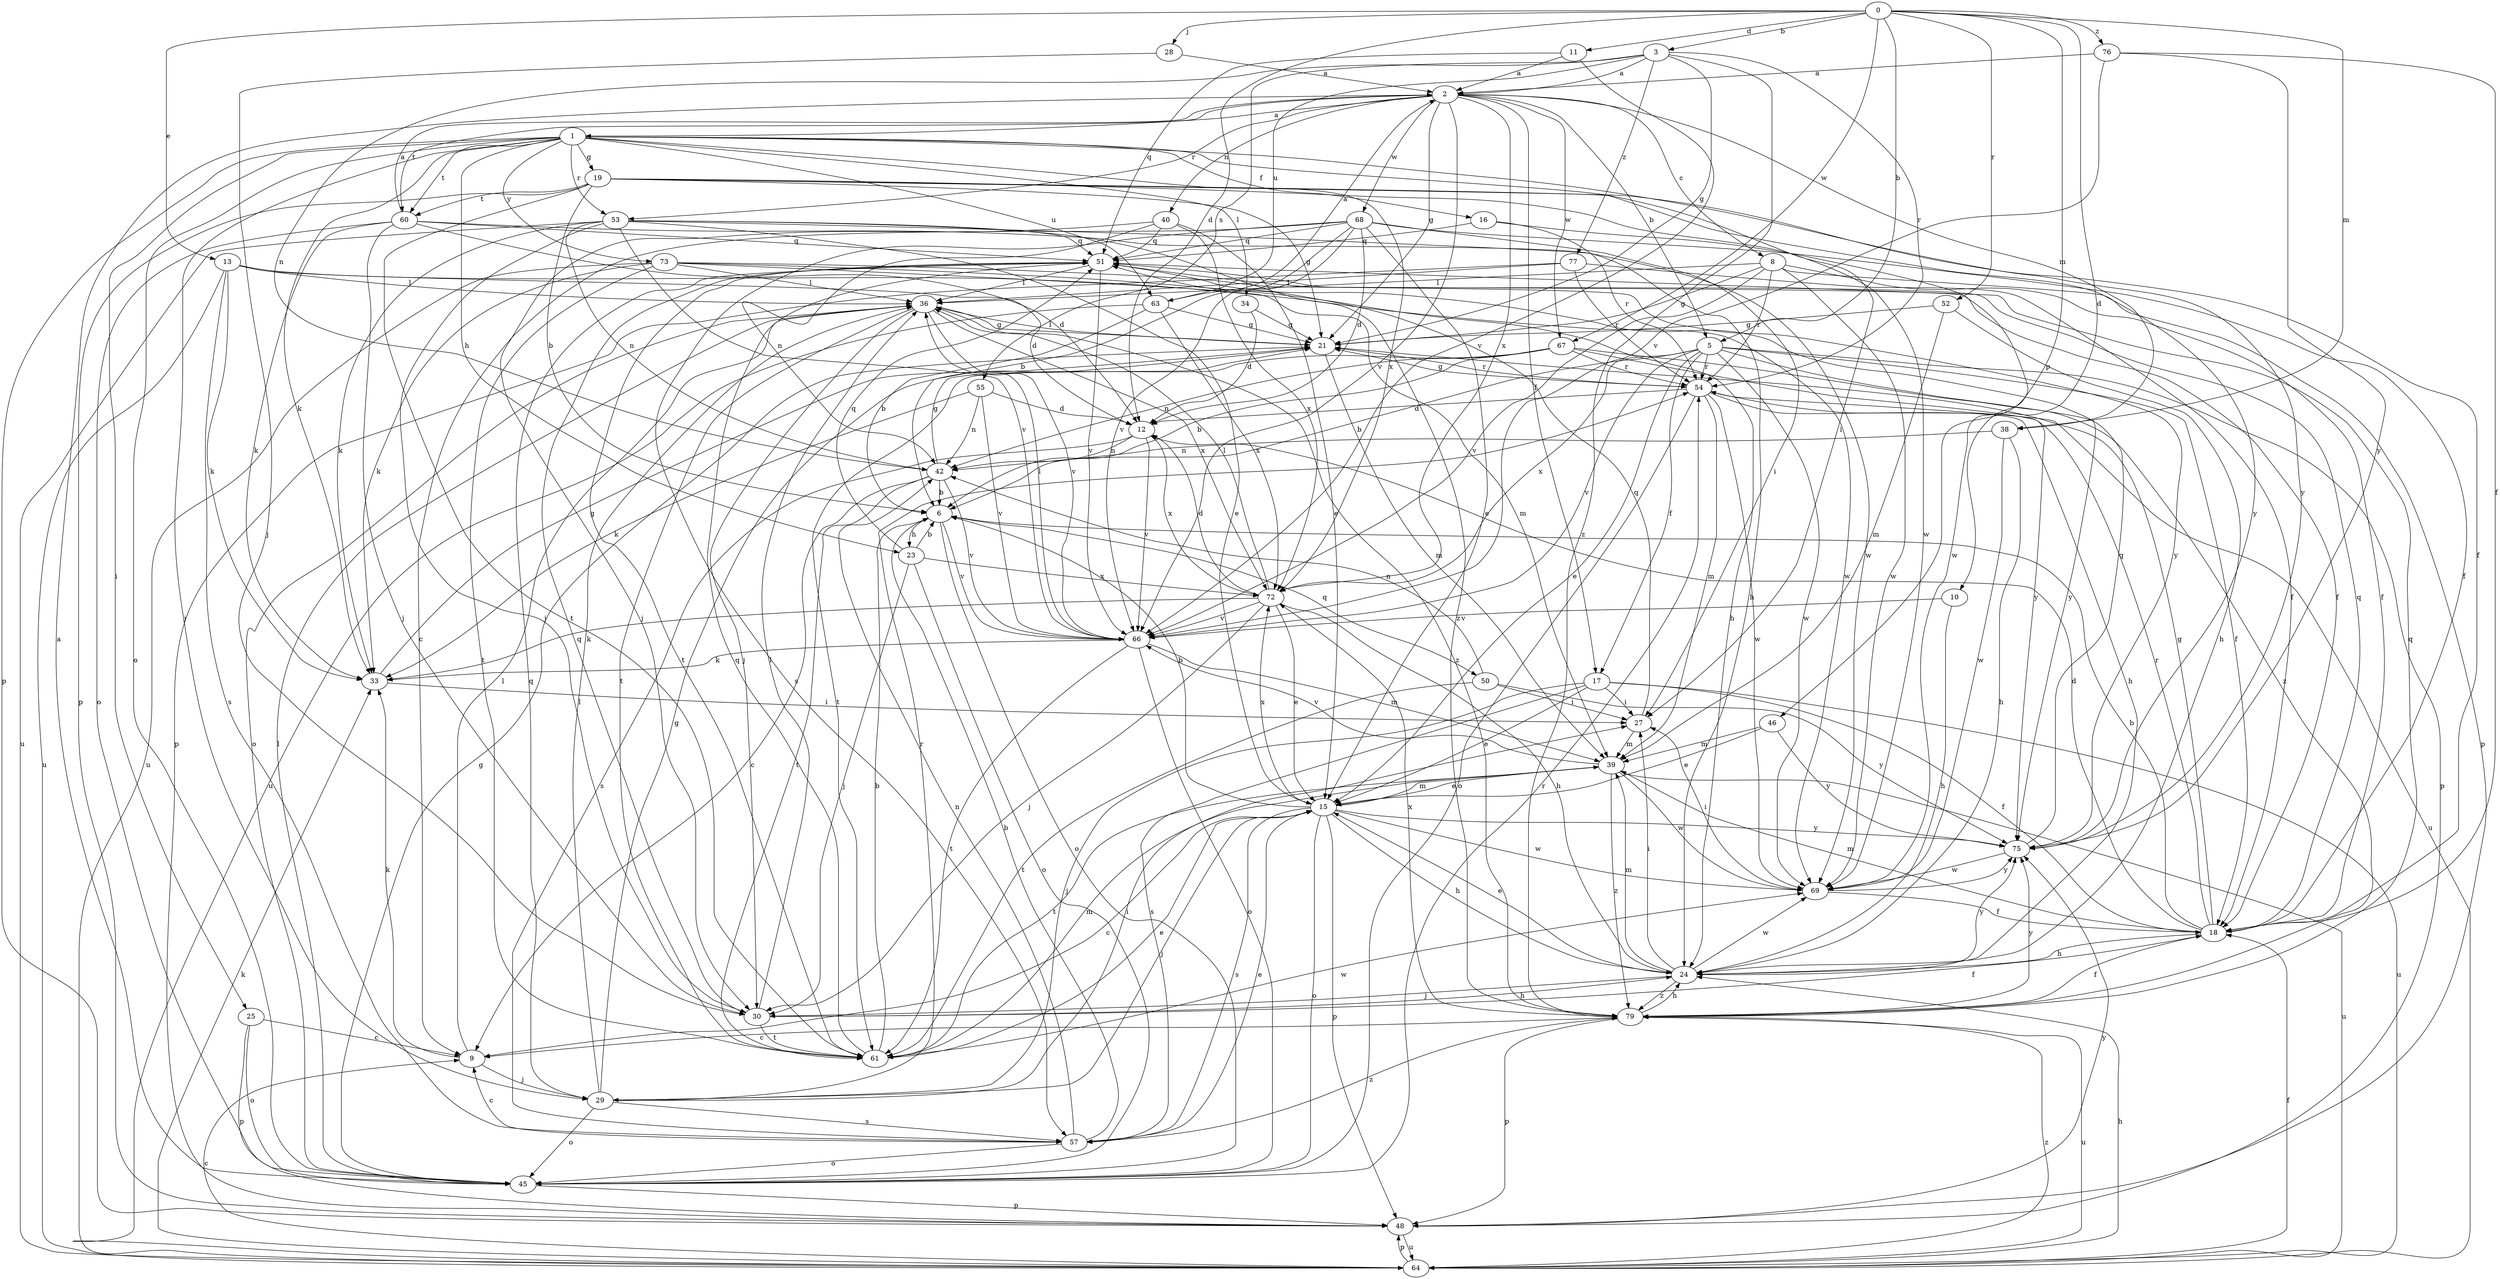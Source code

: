 strict digraph  {
0;
1;
2;
3;
5;
6;
8;
9;
10;
11;
12;
13;
15;
16;
17;
18;
19;
21;
23;
24;
25;
27;
28;
29;
30;
33;
34;
36;
38;
39;
40;
42;
45;
46;
48;
50;
51;
52;
53;
54;
55;
57;
60;
61;
63;
64;
66;
67;
68;
69;
72;
73;
75;
76;
77;
79;
0 -> 3  [label=b];
0 -> 5  [label=b];
0 -> 10  [label=d];
0 -> 11  [label=d];
0 -> 12  [label=d];
0 -> 13  [label=e];
0 -> 28  [label=j];
0 -> 38  [label=m];
0 -> 46  [label=p];
0 -> 52  [label=r];
0 -> 67  [label=w];
0 -> 76  [label=z];
1 -> 16  [label=f];
1 -> 19  [label=g];
1 -> 23  [label=h];
1 -> 25  [label=i];
1 -> 27  [label=i];
1 -> 29  [label=j];
1 -> 33  [label=k];
1 -> 34  [label=l];
1 -> 45  [label=o];
1 -> 48  [label=p];
1 -> 53  [label=r];
1 -> 60  [label=t];
1 -> 63  [label=u];
1 -> 72  [label=x];
1 -> 73  [label=y];
1 -> 75  [label=y];
2 -> 1  [label=a];
2 -> 5  [label=b];
2 -> 8  [label=c];
2 -> 17  [label=f];
2 -> 21  [label=g];
2 -> 38  [label=m];
2 -> 40  [label=n];
2 -> 53  [label=r];
2 -> 60  [label=t];
2 -> 66  [label=v];
2 -> 67  [label=w];
2 -> 68  [label=w];
2 -> 72  [label=x];
3 -> 2  [label=a];
3 -> 21  [label=g];
3 -> 42  [label=n];
3 -> 54  [label=r];
3 -> 55  [label=s];
3 -> 63  [label=u];
3 -> 77  [label=z];
3 -> 79  [label=z];
5 -> 6  [label=b];
5 -> 15  [label=e];
5 -> 17  [label=f];
5 -> 18  [label=f];
5 -> 48  [label=p];
5 -> 54  [label=r];
5 -> 66  [label=v];
5 -> 69  [label=w];
5 -> 72  [label=x];
5 -> 75  [label=y];
6 -> 23  [label=h];
6 -> 45  [label=o];
6 -> 50  [label=q];
6 -> 66  [label=v];
8 -> 18  [label=f];
8 -> 21  [label=g];
8 -> 36  [label=l];
8 -> 48  [label=p];
8 -> 54  [label=r];
8 -> 66  [label=v];
8 -> 69  [label=w];
9 -> 29  [label=j];
9 -> 33  [label=k];
9 -> 36  [label=l];
10 -> 24  [label=h];
10 -> 66  [label=v];
11 -> 2  [label=a];
11 -> 51  [label=q];
11 -> 66  [label=v];
12 -> 42  [label=n];
12 -> 57  [label=s];
12 -> 66  [label=v];
12 -> 72  [label=x];
13 -> 12  [label=d];
13 -> 33  [label=k];
13 -> 36  [label=l];
13 -> 57  [label=s];
13 -> 64  [label=u];
13 -> 69  [label=w];
15 -> 6  [label=b];
15 -> 9  [label=c];
15 -> 24  [label=h];
15 -> 29  [label=j];
15 -> 39  [label=m];
15 -> 45  [label=o];
15 -> 48  [label=p];
15 -> 57  [label=s];
15 -> 69  [label=w];
15 -> 72  [label=x];
15 -> 75  [label=y];
16 -> 51  [label=q];
16 -> 54  [label=r];
16 -> 69  [label=w];
17 -> 15  [label=e];
17 -> 18  [label=f];
17 -> 27  [label=i];
17 -> 29  [label=j];
17 -> 57  [label=s];
17 -> 64  [label=u];
18 -> 6  [label=b];
18 -> 12  [label=d];
18 -> 21  [label=g];
18 -> 24  [label=h];
18 -> 39  [label=m];
18 -> 51  [label=q];
18 -> 54  [label=r];
19 -> 6  [label=b];
19 -> 18  [label=f];
19 -> 21  [label=g];
19 -> 48  [label=p];
19 -> 60  [label=t];
19 -> 61  [label=t];
19 -> 69  [label=w];
19 -> 75  [label=y];
21 -> 36  [label=l];
21 -> 39  [label=m];
21 -> 54  [label=r];
23 -> 6  [label=b];
23 -> 30  [label=j];
23 -> 45  [label=o];
23 -> 51  [label=q];
23 -> 72  [label=x];
24 -> 15  [label=e];
24 -> 27  [label=i];
24 -> 30  [label=j];
24 -> 39  [label=m];
24 -> 69  [label=w];
24 -> 75  [label=y];
24 -> 79  [label=z];
25 -> 9  [label=c];
25 -> 45  [label=o];
25 -> 48  [label=p];
27 -> 39  [label=m];
27 -> 51  [label=q];
28 -> 2  [label=a];
28 -> 30  [label=j];
29 -> 21  [label=g];
29 -> 27  [label=i];
29 -> 36  [label=l];
29 -> 45  [label=o];
29 -> 51  [label=q];
29 -> 54  [label=r];
29 -> 57  [label=s];
30 -> 18  [label=f];
30 -> 24  [label=h];
30 -> 36  [label=l];
30 -> 51  [label=q];
30 -> 61  [label=t];
33 -> 21  [label=g];
33 -> 27  [label=i];
34 -> 12  [label=d];
34 -> 21  [label=g];
36 -> 21  [label=g];
36 -> 30  [label=j];
36 -> 45  [label=o];
36 -> 61  [label=t];
36 -> 66  [label=v];
36 -> 72  [label=x];
36 -> 79  [label=z];
38 -> 24  [label=h];
38 -> 42  [label=n];
38 -> 69  [label=w];
39 -> 15  [label=e];
39 -> 61  [label=t];
39 -> 64  [label=u];
39 -> 66  [label=v];
39 -> 69  [label=w];
39 -> 79  [label=z];
40 -> 15  [label=e];
40 -> 30  [label=j];
40 -> 42  [label=n];
40 -> 51  [label=q];
40 -> 72  [label=x];
42 -> 6  [label=b];
42 -> 9  [label=c];
42 -> 21  [label=g];
42 -> 61  [label=t];
42 -> 66  [label=v];
45 -> 2  [label=a];
45 -> 21  [label=g];
45 -> 36  [label=l];
45 -> 48  [label=p];
45 -> 54  [label=r];
46 -> 15  [label=e];
46 -> 39  [label=m];
46 -> 75  [label=y];
48 -> 64  [label=u];
48 -> 75  [label=y];
50 -> 27  [label=i];
50 -> 42  [label=n];
50 -> 61  [label=t];
50 -> 75  [label=y];
51 -> 36  [label=l];
51 -> 61  [label=t];
51 -> 66  [label=v];
51 -> 75  [label=y];
52 -> 21  [label=g];
52 -> 24  [label=h];
52 -> 39  [label=m];
53 -> 15  [label=e];
53 -> 24  [label=h];
53 -> 30  [label=j];
53 -> 33  [label=k];
53 -> 42  [label=n];
53 -> 51  [label=q];
53 -> 64  [label=u];
53 -> 66  [label=v];
53 -> 79  [label=z];
54 -> 12  [label=d];
54 -> 21  [label=g];
54 -> 24  [label=h];
54 -> 39  [label=m];
54 -> 45  [label=o];
54 -> 64  [label=u];
54 -> 69  [label=w];
55 -> 12  [label=d];
55 -> 33  [label=k];
55 -> 42  [label=n];
55 -> 66  [label=v];
57 -> 6  [label=b];
57 -> 9  [label=c];
57 -> 15  [label=e];
57 -> 42  [label=n];
57 -> 45  [label=o];
57 -> 79  [label=z];
60 -> 2  [label=a];
60 -> 12  [label=d];
60 -> 30  [label=j];
60 -> 33  [label=k];
60 -> 45  [label=o];
60 -> 51  [label=q];
60 -> 69  [label=w];
61 -> 6  [label=b];
61 -> 15  [label=e];
61 -> 39  [label=m];
61 -> 51  [label=q];
61 -> 69  [label=w];
63 -> 2  [label=a];
63 -> 6  [label=b];
63 -> 21  [label=g];
63 -> 64  [label=u];
63 -> 72  [label=x];
64 -> 9  [label=c];
64 -> 18  [label=f];
64 -> 24  [label=h];
64 -> 33  [label=k];
64 -> 48  [label=p];
64 -> 79  [label=z];
66 -> 33  [label=k];
66 -> 36  [label=l];
66 -> 39  [label=m];
66 -> 45  [label=o];
66 -> 61  [label=t];
67 -> 6  [label=b];
67 -> 42  [label=n];
67 -> 54  [label=r];
67 -> 61  [label=t];
67 -> 75  [label=y];
67 -> 79  [label=z];
68 -> 6  [label=b];
68 -> 9  [label=c];
68 -> 12  [label=d];
68 -> 15  [label=e];
68 -> 18  [label=f];
68 -> 27  [label=i];
68 -> 51  [label=q];
68 -> 57  [label=s];
68 -> 66  [label=v];
69 -> 18  [label=f];
69 -> 27  [label=i];
69 -> 75  [label=y];
72 -> 12  [label=d];
72 -> 15  [label=e];
72 -> 24  [label=h];
72 -> 30  [label=j];
72 -> 33  [label=k];
72 -> 36  [label=l];
72 -> 66  [label=v];
73 -> 18  [label=f];
73 -> 24  [label=h];
73 -> 33  [label=k];
73 -> 36  [label=l];
73 -> 39  [label=m];
73 -> 61  [label=t];
73 -> 64  [label=u];
75 -> 51  [label=q];
75 -> 69  [label=w];
76 -> 2  [label=a];
76 -> 18  [label=f];
76 -> 66  [label=v];
76 -> 75  [label=y];
77 -> 18  [label=f];
77 -> 36  [label=l];
77 -> 48  [label=p];
77 -> 54  [label=r];
79 -> 9  [label=c];
79 -> 18  [label=f];
79 -> 24  [label=h];
79 -> 48  [label=p];
79 -> 51  [label=q];
79 -> 64  [label=u];
79 -> 72  [label=x];
79 -> 75  [label=y];
}
